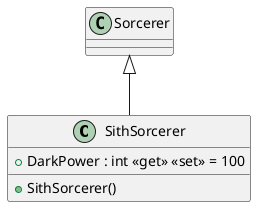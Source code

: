 @startuml
class SithSorcerer {
    + DarkPower : int <<get>> <<set>> = 100
    + SithSorcerer()
}
Sorcerer <|-- SithSorcerer
@enduml
